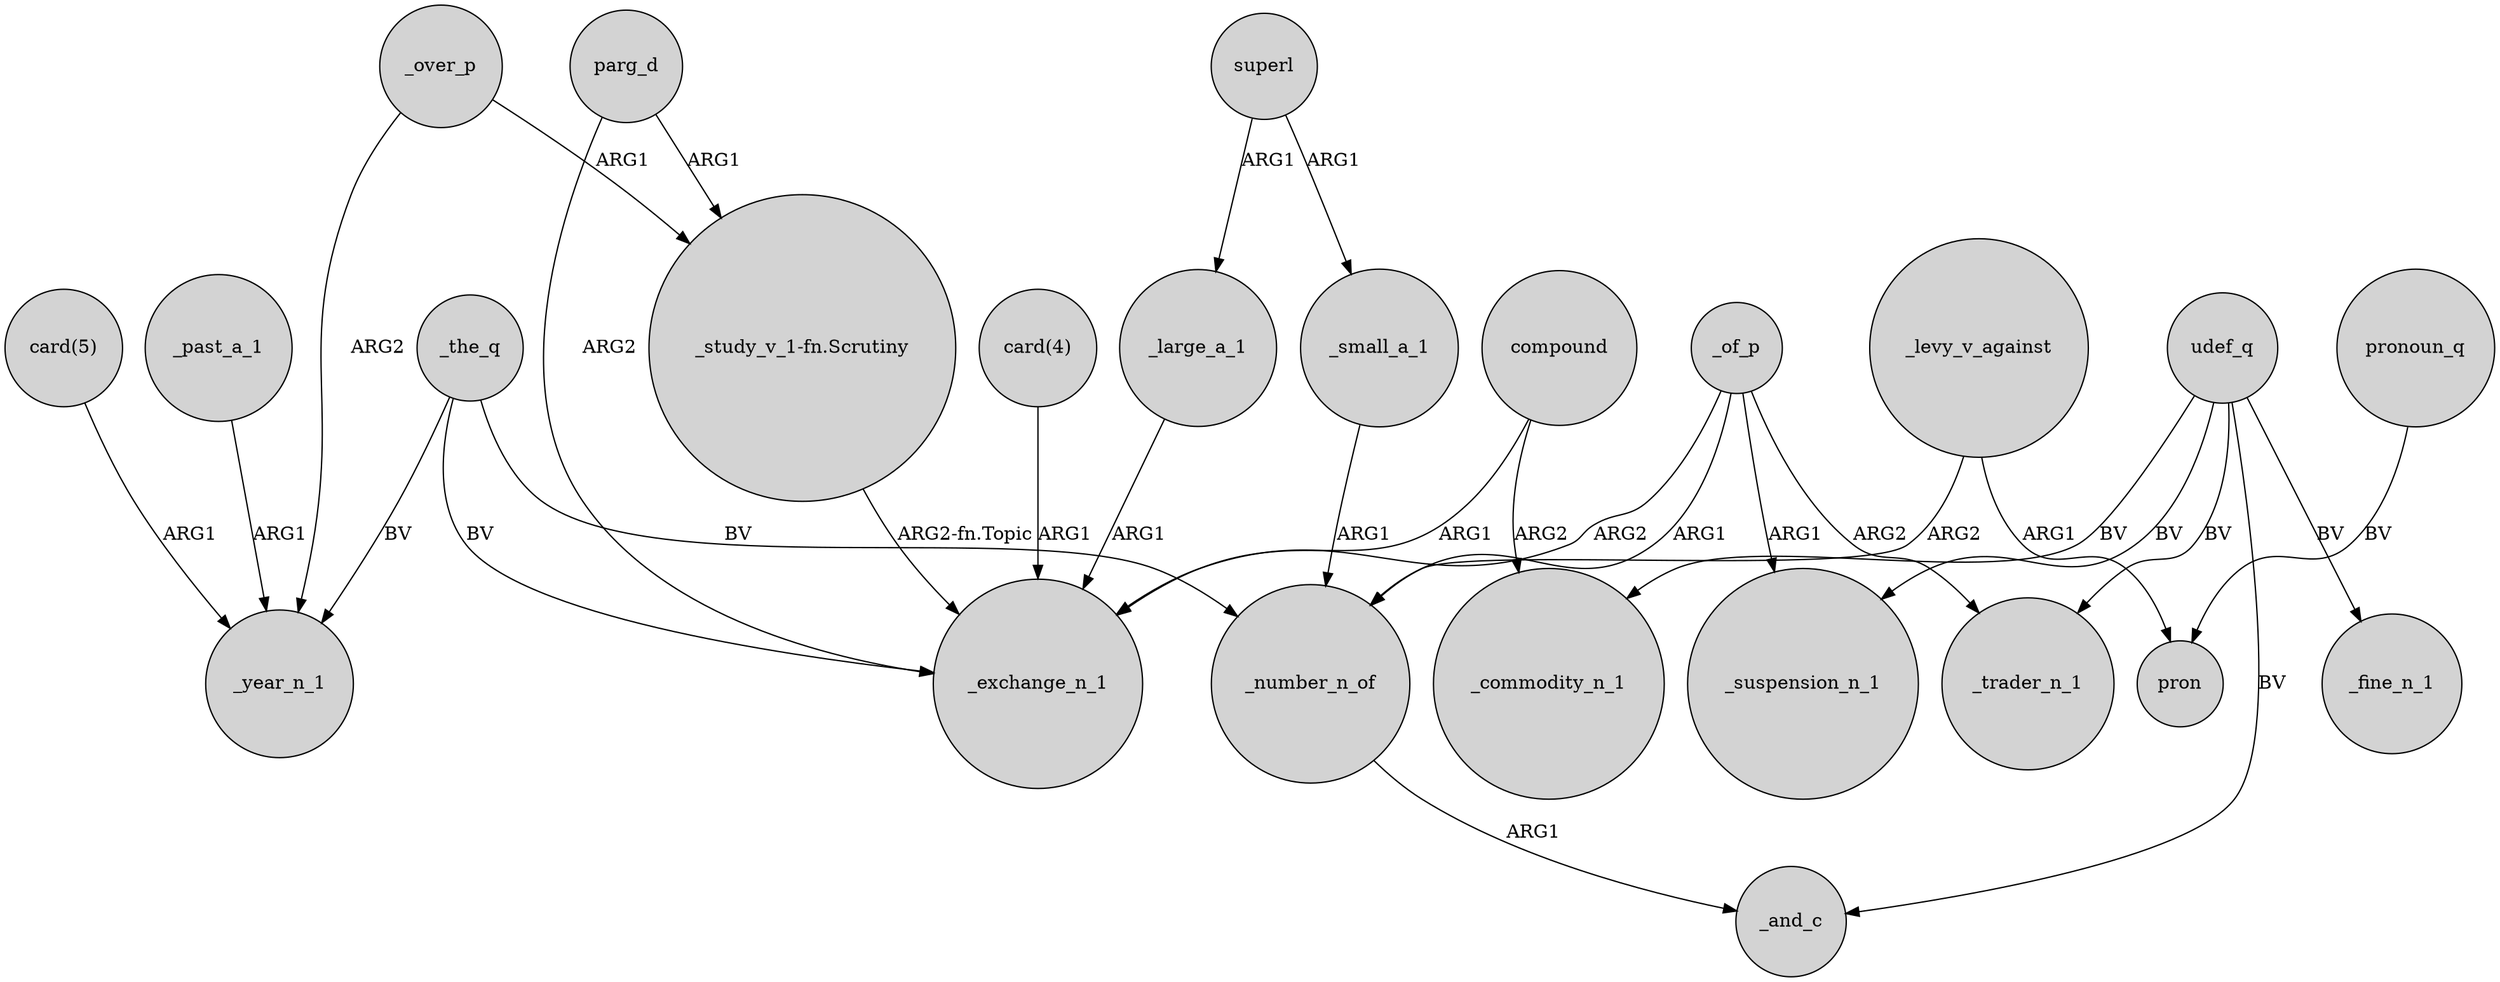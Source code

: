 digraph {
	node [shape=circle style=filled]
	superl -> _large_a_1 [label=ARG1]
	_over_p -> "_study_v_1-fn.Scrutiny" [label=ARG1]
	parg_d -> _exchange_n_1 [label=ARG2]
	"card(5)" -> _year_n_1 [label=ARG1]
	udef_q -> _commodity_n_1 [label=BV]
	udef_q -> _trader_n_1 [label=BV]
	_levy_v_against -> _number_n_of [label=ARG2]
	"_study_v_1-fn.Scrutiny" -> _exchange_n_1 [label="ARG2-fn.Topic"]
	_small_a_1 -> _number_n_of [label=ARG1]
	compound -> _commodity_n_1 [label=ARG2]
	_the_q -> _number_n_of [label=BV]
	_of_p -> _suspension_n_1 [label=ARG1]
	udef_q -> _suspension_n_1 [label=BV]
	_past_a_1 -> _year_n_1 [label=ARG1]
	pronoun_q -> pron [label=BV]
	_large_a_1 -> _exchange_n_1 [label=ARG1]
	"card(4)" -> _exchange_n_1 [label=ARG1]
	_levy_v_against -> pron [label=ARG1]
	_of_p -> _number_n_of [label=ARG1]
	compound -> _exchange_n_1 [label=ARG1]
	_of_p -> _exchange_n_1 [label=ARG2]
	udef_q -> _fine_n_1 [label=BV]
	_number_n_of -> _and_c [label=ARG1]
	superl -> _small_a_1 [label=ARG1]
	_of_p -> _trader_n_1 [label=ARG2]
	_the_q -> _year_n_1 [label=BV]
	_over_p -> _year_n_1 [label=ARG2]
	parg_d -> "_study_v_1-fn.Scrutiny" [label=ARG1]
	udef_q -> _and_c [label=BV]
	_the_q -> _exchange_n_1 [label=BV]
}
